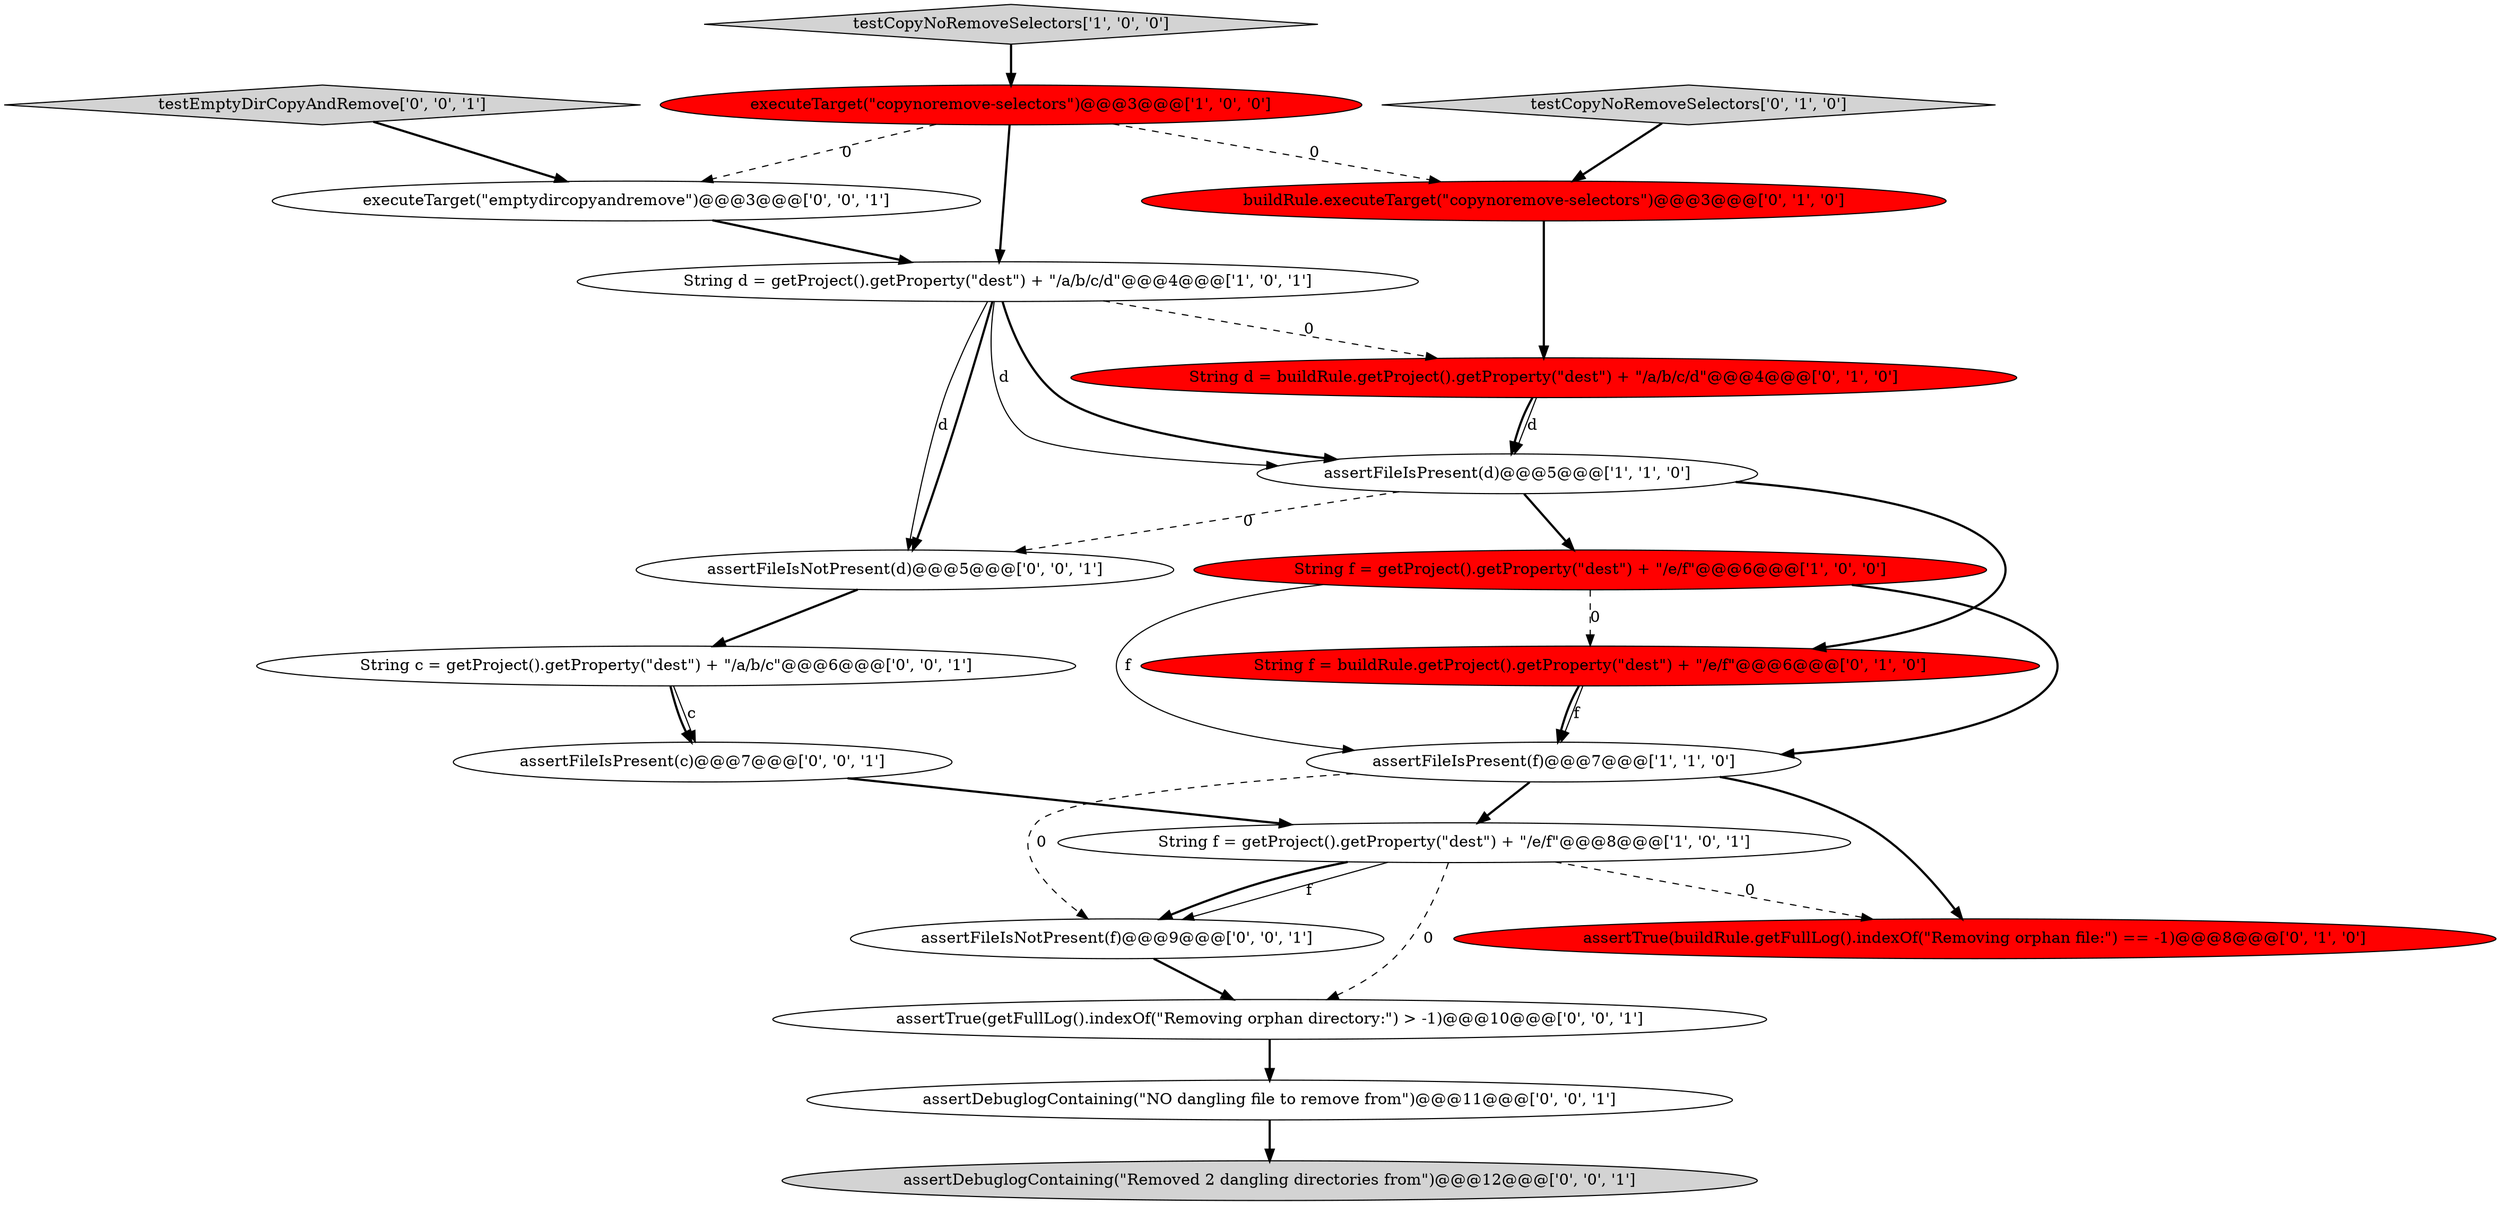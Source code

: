 digraph {
5 [style = filled, label = "String f = getProject().getProperty(\"dest\") + \"/e/f\"@@@6@@@['1', '0', '0']", fillcolor = red, shape = ellipse image = "AAA1AAABBB1BBB"];
11 [style = filled, label = "String f = buildRule.getProject().getProperty(\"dest\") + \"/e/f\"@@@6@@@['0', '1', '0']", fillcolor = red, shape = ellipse image = "AAA1AAABBB2BBB"];
8 [style = filled, label = "buildRule.executeTarget(\"copynoremove-selectors\")@@@3@@@['0', '1', '0']", fillcolor = red, shape = ellipse image = "AAA1AAABBB2BBB"];
18 [style = filled, label = "assertFileIsNotPresent(d)@@@5@@@['0', '0', '1']", fillcolor = white, shape = ellipse image = "AAA0AAABBB3BBB"];
20 [style = filled, label = "assertFileIsNotPresent(f)@@@9@@@['0', '0', '1']", fillcolor = white, shape = ellipse image = "AAA0AAABBB3BBB"];
1 [style = filled, label = "executeTarget(\"copynoremove-selectors\")@@@3@@@['1', '0', '0']", fillcolor = red, shape = ellipse image = "AAA1AAABBB1BBB"];
15 [style = filled, label = "String c = getProject().getProperty(\"dest\") + \"/a/b/c\"@@@6@@@['0', '0', '1']", fillcolor = white, shape = ellipse image = "AAA0AAABBB3BBB"];
9 [style = filled, label = "testCopyNoRemoveSelectors['0', '1', '0']", fillcolor = lightgray, shape = diamond image = "AAA0AAABBB2BBB"];
0 [style = filled, label = "assertFileIsPresent(d)@@@5@@@['1', '1', '0']", fillcolor = white, shape = ellipse image = "AAA0AAABBB1BBB"];
4 [style = filled, label = "String f = getProject().getProperty(\"dest\") + \"/e/f\"@@@8@@@['1', '0', '1']", fillcolor = white, shape = ellipse image = "AAA0AAABBB1BBB"];
13 [style = filled, label = "assertFileIsPresent(c)@@@7@@@['0', '0', '1']", fillcolor = white, shape = ellipse image = "AAA0AAABBB3BBB"];
12 [style = filled, label = "assertDebuglogContaining(\"Removed 2 dangling directories from\")@@@12@@@['0', '0', '1']", fillcolor = lightgray, shape = ellipse image = "AAA0AAABBB3BBB"];
6 [style = filled, label = "testCopyNoRemoveSelectors['1', '0', '0']", fillcolor = lightgray, shape = diamond image = "AAA0AAABBB1BBB"];
3 [style = filled, label = "assertFileIsPresent(f)@@@7@@@['1', '1', '0']", fillcolor = white, shape = ellipse image = "AAA0AAABBB1BBB"];
14 [style = filled, label = "assertTrue(getFullLog().indexOf(\"Removing orphan directory:\") > -1)@@@10@@@['0', '0', '1']", fillcolor = white, shape = ellipse image = "AAA0AAABBB3BBB"];
17 [style = filled, label = "assertDebuglogContaining(\"NO dangling file to remove from\")@@@11@@@['0', '0', '1']", fillcolor = white, shape = ellipse image = "AAA0AAABBB3BBB"];
10 [style = filled, label = "String d = buildRule.getProject().getProperty(\"dest\") + \"/a/b/c/d\"@@@4@@@['0', '1', '0']", fillcolor = red, shape = ellipse image = "AAA1AAABBB2BBB"];
16 [style = filled, label = "executeTarget(\"emptydircopyandremove\")@@@3@@@['0', '0', '1']", fillcolor = white, shape = ellipse image = "AAA0AAABBB3BBB"];
19 [style = filled, label = "testEmptyDirCopyAndRemove['0', '0', '1']", fillcolor = lightgray, shape = diamond image = "AAA0AAABBB3BBB"];
7 [style = filled, label = "assertTrue(buildRule.getFullLog().indexOf(\"Removing orphan file:\") == -1)@@@8@@@['0', '1', '0']", fillcolor = red, shape = ellipse image = "AAA1AAABBB2BBB"];
2 [style = filled, label = "String d = getProject().getProperty(\"dest\") + \"/a/b/c/d\"@@@4@@@['1', '0', '1']", fillcolor = white, shape = ellipse image = "AAA0AAABBB1BBB"];
5->3 [style = bold, label=""];
8->10 [style = bold, label=""];
15->13 [style = bold, label=""];
5->3 [style = solid, label="f"];
10->0 [style = solid, label="d"];
4->20 [style = solid, label="f"];
18->15 [style = bold, label=""];
0->11 [style = bold, label=""];
2->18 [style = bold, label=""];
14->17 [style = bold, label=""];
20->14 [style = bold, label=""];
16->2 [style = bold, label=""];
9->8 [style = bold, label=""];
2->0 [style = solid, label="d"];
3->4 [style = bold, label=""];
2->10 [style = dashed, label="0"];
19->16 [style = bold, label=""];
6->1 [style = bold, label=""];
2->0 [style = bold, label=""];
17->12 [style = bold, label=""];
2->18 [style = solid, label="d"];
3->7 [style = bold, label=""];
11->3 [style = bold, label=""];
5->11 [style = dashed, label="0"];
4->7 [style = dashed, label="0"];
1->16 [style = dashed, label="0"];
10->0 [style = bold, label=""];
11->3 [style = solid, label="f"];
3->20 [style = dashed, label="0"];
4->20 [style = bold, label=""];
15->13 [style = solid, label="c"];
0->18 [style = dashed, label="0"];
1->8 [style = dashed, label="0"];
4->14 [style = dashed, label="0"];
1->2 [style = bold, label=""];
0->5 [style = bold, label=""];
13->4 [style = bold, label=""];
}
